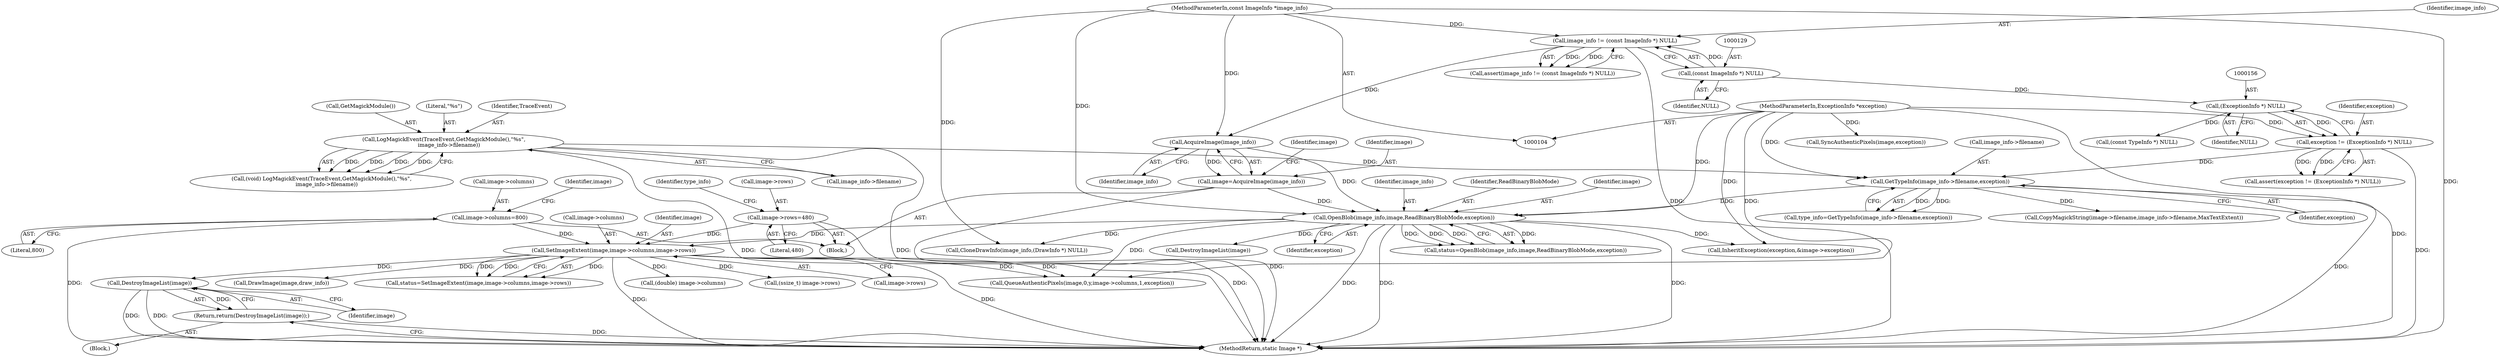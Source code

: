 digraph "0_ImageMagick_f6e9d0d9955e85bdd7540b251cd50d598dacc5e6_65@pointer" {
"1000251" [label="(Call,DestroyImageList(image))"];
"1000231" [label="(Call,SetImageExtent(image,image->columns,image->rows))"];
"1000211" [label="(Call,OpenBlob(image_info,image,ReadBinaryBlobMode,exception))"];
"1000166" [label="(Call,AcquireImage(image_info))"];
"1000126" [label="(Call,image_info != (const ImageInfo *) NULL)"];
"1000105" [label="(MethodParameterIn,const ImageInfo *image_info)"];
"1000128" [label="(Call,(const ImageInfo *) NULL)"];
"1000164" [label="(Call,image=AcquireImage(image_info))"];
"1000180" [label="(Call,GetTypeInfo(image_info->filename,exception))"];
"1000145" [label="(Call,LogMagickEvent(TraceEvent,GetMagickModule(),\"%s\",\n      image_info->filename))"];
"1000153" [label="(Call,exception != (ExceptionInfo *) NULL)"];
"1000106" [label="(MethodParameterIn,ExceptionInfo *exception)"];
"1000155" [label="(Call,(ExceptionInfo *) NULL)"];
"1000168" [label="(Call,image->columns=800)"];
"1000173" [label="(Call,image->rows=480)"];
"1000250" [label="(Return,return(DestroyImageList(image));)"];
"1000105" [label="(MethodParameterIn,const ImageInfo *image_info)"];
"1000130" [label="(Identifier,NULL)"];
"1000540" [label="(MethodReturn,static Image *)"];
"1000146" [label="(Identifier,TraceEvent)"];
"1000145" [label="(Call,LogMagickEvent(TraceEvent,GetMagickModule(),\"%s\",\n      image_info->filename))"];
"1000172" [label="(Literal,800)"];
"1000327" [label="(Call,CopyMagickString(image->filename,image_info->filename,MaxTextExtent))"];
"1000165" [label="(Identifier,image)"];
"1000232" [label="(Identifier,image)"];
"1000209" [label="(Call,status=OpenBlob(image_info,image,ReadBinaryBlobMode,exception))"];
"1000212" [label="(Identifier,image_info)"];
"1000189" [label="(Call,(const TypeInfo *) NULL)"];
"1000340" [label="(Call,CloneDrawInfo(image_info,(DrawInfo *) NULL))"];
"1000233" [label="(Call,image->columns)"];
"1000236" [label="(Call,image->rows)"];
"1000170" [label="(Identifier,image)"];
"1000526" [label="(Call,DrawImage(image,draw_info))"];
"1000244" [label="(Call,InheritException(exception,&image->exception))"];
"1000155" [label="(Call,(ExceptionInfo *) NULL)"];
"1000175" [label="(Identifier,image)"];
"1000164" [label="(Call,image=AcquireImage(image_info))"];
"1000168" [label="(Call,image->columns=800)"];
"1000250" [label="(Return,return(DestroyImageList(image));)"];
"1000143" [label="(Call,(void) LogMagickEvent(TraceEvent,GetMagickModule(),\"%s\",\n      image_info->filename))"];
"1000166" [label="(Call,AcquireImage(image_info))"];
"1000147" [label="(Call,GetMagickModule())"];
"1000126" [label="(Call,image_info != (const ImageInfo *) NULL)"];
"1000181" [label="(Call,image_info->filename)"];
"1000152" [label="(Call,assert(exception != (ExceptionInfo *) NULL))"];
"1000180" [label="(Call,GetTypeInfo(image_info->filename,exception))"];
"1000177" [label="(Literal,480)"];
"1000243" [label="(Block,)"];
"1000127" [label="(Identifier,image_info)"];
"1000167" [label="(Identifier,image_info)"];
"1000125" [label="(Call,assert(image_info != (const ImageInfo *) NULL))"];
"1000184" [label="(Identifier,exception)"];
"1000148" [label="(Literal,\"%s\")"];
"1000214" [label="(Identifier,ReadBinaryBlobMode)"];
"1000252" [label="(Identifier,image)"];
"1000178" [label="(Call,type_info=GetTypeInfo(image_info->filename,exception))"];
"1000174" [label="(Call,image->rows)"];
"1000229" [label="(Call,status=SetImageExtent(image,image->columns,image->rows))"];
"1000223" [label="(Call,DestroyImageList(image))"];
"1000128" [label="(Call,(const ImageInfo *) NULL)"];
"1000157" [label="(Identifier,NULL)"];
"1000106" [label="(MethodParameterIn,ExceptionInfo *exception)"];
"1000169" [label="(Call,image->columns)"];
"1000211" [label="(Call,OpenBlob(image_info,image,ReadBinaryBlobMode,exception))"];
"1000274" [label="(Call,QueueAuthenticPixels(image,0,y,image->columns,1,exception))"];
"1000153" [label="(Call,exception != (ExceptionInfo *) NULL)"];
"1000231" [label="(Call,SetImageExtent(image,image->columns,image->rows))"];
"1000213" [label="(Identifier,image)"];
"1000173" [label="(Call,image->rows=480)"];
"1000365" [label="(Call,(double) image->columns)"];
"1000251" [label="(Call,DestroyImageList(image))"];
"1000215" [label="(Identifier,exception)"];
"1000149" [label="(Call,image_info->filename)"];
"1000264" [label="(Call,(ssize_t) image->rows)"];
"1000179" [label="(Identifier,type_info)"];
"1000107" [label="(Block,)"];
"1000154" [label="(Identifier,exception)"];
"1000310" [label="(Call,SyncAuthenticPixels(image,exception))"];
"1000251" -> "1000250"  [label="AST: "];
"1000251" -> "1000252"  [label="CFG: "];
"1000252" -> "1000251"  [label="AST: "];
"1000250" -> "1000251"  [label="CFG: "];
"1000251" -> "1000540"  [label="DDG: "];
"1000251" -> "1000540"  [label="DDG: "];
"1000251" -> "1000250"  [label="DDG: "];
"1000231" -> "1000251"  [label="DDG: "];
"1000231" -> "1000229"  [label="AST: "];
"1000231" -> "1000236"  [label="CFG: "];
"1000232" -> "1000231"  [label="AST: "];
"1000233" -> "1000231"  [label="AST: "];
"1000236" -> "1000231"  [label="AST: "];
"1000229" -> "1000231"  [label="CFG: "];
"1000231" -> "1000540"  [label="DDG: "];
"1000231" -> "1000540"  [label="DDG: "];
"1000231" -> "1000229"  [label="DDG: "];
"1000231" -> "1000229"  [label="DDG: "];
"1000231" -> "1000229"  [label="DDG: "];
"1000211" -> "1000231"  [label="DDG: "];
"1000168" -> "1000231"  [label="DDG: "];
"1000173" -> "1000231"  [label="DDG: "];
"1000231" -> "1000264"  [label="DDG: "];
"1000231" -> "1000274"  [label="DDG: "];
"1000231" -> "1000274"  [label="DDG: "];
"1000231" -> "1000365"  [label="DDG: "];
"1000231" -> "1000526"  [label="DDG: "];
"1000211" -> "1000209"  [label="AST: "];
"1000211" -> "1000215"  [label="CFG: "];
"1000212" -> "1000211"  [label="AST: "];
"1000213" -> "1000211"  [label="AST: "];
"1000214" -> "1000211"  [label="AST: "];
"1000215" -> "1000211"  [label="AST: "];
"1000209" -> "1000211"  [label="CFG: "];
"1000211" -> "1000540"  [label="DDG: "];
"1000211" -> "1000540"  [label="DDG: "];
"1000211" -> "1000540"  [label="DDG: "];
"1000211" -> "1000209"  [label="DDG: "];
"1000211" -> "1000209"  [label="DDG: "];
"1000211" -> "1000209"  [label="DDG: "];
"1000211" -> "1000209"  [label="DDG: "];
"1000166" -> "1000211"  [label="DDG: "];
"1000105" -> "1000211"  [label="DDG: "];
"1000164" -> "1000211"  [label="DDG: "];
"1000180" -> "1000211"  [label="DDG: "];
"1000106" -> "1000211"  [label="DDG: "];
"1000211" -> "1000223"  [label="DDG: "];
"1000211" -> "1000244"  [label="DDG: "];
"1000211" -> "1000274"  [label="DDG: "];
"1000211" -> "1000340"  [label="DDG: "];
"1000166" -> "1000164"  [label="AST: "];
"1000166" -> "1000167"  [label="CFG: "];
"1000167" -> "1000166"  [label="AST: "];
"1000164" -> "1000166"  [label="CFG: "];
"1000166" -> "1000164"  [label="DDG: "];
"1000126" -> "1000166"  [label="DDG: "];
"1000105" -> "1000166"  [label="DDG: "];
"1000126" -> "1000125"  [label="AST: "];
"1000126" -> "1000128"  [label="CFG: "];
"1000127" -> "1000126"  [label="AST: "];
"1000128" -> "1000126"  [label="AST: "];
"1000125" -> "1000126"  [label="CFG: "];
"1000126" -> "1000540"  [label="DDG: "];
"1000126" -> "1000125"  [label="DDG: "];
"1000126" -> "1000125"  [label="DDG: "];
"1000105" -> "1000126"  [label="DDG: "];
"1000128" -> "1000126"  [label="DDG: "];
"1000105" -> "1000104"  [label="AST: "];
"1000105" -> "1000540"  [label="DDG: "];
"1000105" -> "1000340"  [label="DDG: "];
"1000128" -> "1000130"  [label="CFG: "];
"1000129" -> "1000128"  [label="AST: "];
"1000130" -> "1000128"  [label="AST: "];
"1000128" -> "1000155"  [label="DDG: "];
"1000164" -> "1000107"  [label="AST: "];
"1000165" -> "1000164"  [label="AST: "];
"1000170" -> "1000164"  [label="CFG: "];
"1000164" -> "1000540"  [label="DDG: "];
"1000180" -> "1000178"  [label="AST: "];
"1000180" -> "1000184"  [label="CFG: "];
"1000181" -> "1000180"  [label="AST: "];
"1000184" -> "1000180"  [label="AST: "];
"1000178" -> "1000180"  [label="CFG: "];
"1000180" -> "1000540"  [label="DDG: "];
"1000180" -> "1000178"  [label="DDG: "];
"1000180" -> "1000178"  [label="DDG: "];
"1000145" -> "1000180"  [label="DDG: "];
"1000153" -> "1000180"  [label="DDG: "];
"1000106" -> "1000180"  [label="DDG: "];
"1000180" -> "1000327"  [label="DDG: "];
"1000145" -> "1000143"  [label="AST: "];
"1000145" -> "1000149"  [label="CFG: "];
"1000146" -> "1000145"  [label="AST: "];
"1000147" -> "1000145"  [label="AST: "];
"1000148" -> "1000145"  [label="AST: "];
"1000149" -> "1000145"  [label="AST: "];
"1000143" -> "1000145"  [label="CFG: "];
"1000145" -> "1000540"  [label="DDG: "];
"1000145" -> "1000540"  [label="DDG: "];
"1000145" -> "1000143"  [label="DDG: "];
"1000145" -> "1000143"  [label="DDG: "];
"1000145" -> "1000143"  [label="DDG: "];
"1000145" -> "1000143"  [label="DDG: "];
"1000153" -> "1000152"  [label="AST: "];
"1000153" -> "1000155"  [label="CFG: "];
"1000154" -> "1000153"  [label="AST: "];
"1000155" -> "1000153"  [label="AST: "];
"1000152" -> "1000153"  [label="CFG: "];
"1000153" -> "1000540"  [label="DDG: "];
"1000153" -> "1000152"  [label="DDG: "];
"1000153" -> "1000152"  [label="DDG: "];
"1000106" -> "1000153"  [label="DDG: "];
"1000155" -> "1000153"  [label="DDG: "];
"1000106" -> "1000104"  [label="AST: "];
"1000106" -> "1000540"  [label="DDG: "];
"1000106" -> "1000244"  [label="DDG: "];
"1000106" -> "1000274"  [label="DDG: "];
"1000106" -> "1000310"  [label="DDG: "];
"1000155" -> "1000157"  [label="CFG: "];
"1000156" -> "1000155"  [label="AST: "];
"1000157" -> "1000155"  [label="AST: "];
"1000155" -> "1000189"  [label="DDG: "];
"1000168" -> "1000107"  [label="AST: "];
"1000168" -> "1000172"  [label="CFG: "];
"1000169" -> "1000168"  [label="AST: "];
"1000172" -> "1000168"  [label="AST: "];
"1000175" -> "1000168"  [label="CFG: "];
"1000168" -> "1000540"  [label="DDG: "];
"1000173" -> "1000107"  [label="AST: "];
"1000173" -> "1000177"  [label="CFG: "];
"1000174" -> "1000173"  [label="AST: "];
"1000177" -> "1000173"  [label="AST: "];
"1000179" -> "1000173"  [label="CFG: "];
"1000173" -> "1000540"  [label="DDG: "];
"1000250" -> "1000243"  [label="AST: "];
"1000540" -> "1000250"  [label="CFG: "];
"1000250" -> "1000540"  [label="DDG: "];
}
